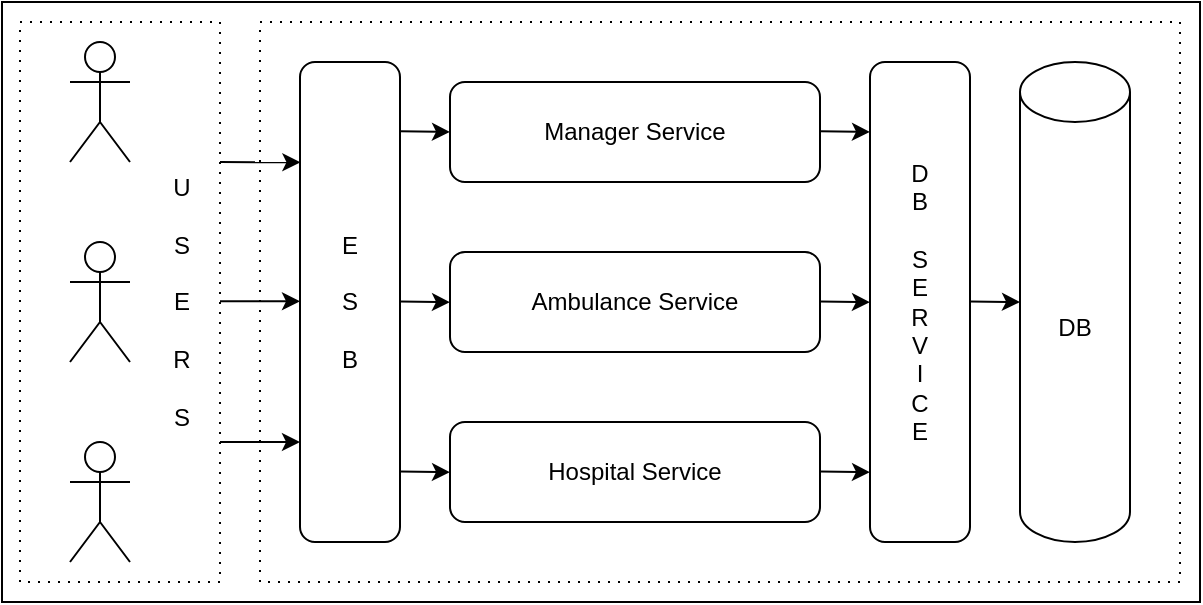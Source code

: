 <mxfile version="24.7.17">
  <diagram name="Page-1" id="W3Pq9oCoq-ung5AiQryR">
    <mxGraphModel dx="506" dy="736" grid="1" gridSize="10" guides="1" tooltips="1" connect="1" arrows="1" fold="1" page="1" pageScale="1" pageWidth="827" pageHeight="1169" math="0" shadow="0">
      <root>
        <mxCell id="0" />
        <mxCell id="1" parent="0" />
        <mxCell id="7Sg2WTt5vQtRUIYprk8C-36" value="" style="rounded=0;whiteSpace=wrap;html=1;" vertex="1" parent="1">
          <mxGeometry x="111" y="70" width="599" height="300" as="geometry" />
        </mxCell>
        <mxCell id="7Sg2WTt5vQtRUIYprk8C-17" value="" style="rounded=0;whiteSpace=wrap;html=1;dashed=1;dashPattern=1 4;" vertex="1" parent="1">
          <mxGeometry x="120" y="80" width="100" height="280" as="geometry" />
        </mxCell>
        <mxCell id="7Sg2WTt5vQtRUIYprk8C-14" value="" style="shape=umlActor;verticalLabelPosition=bottom;verticalAlign=top;html=1;" vertex="1" parent="1">
          <mxGeometry x="145" y="190" width="30" height="60" as="geometry" />
        </mxCell>
        <mxCell id="7Sg2WTt5vQtRUIYprk8C-15" value="" style="shape=umlActor;verticalLabelPosition=bottom;verticalAlign=top;html=1;" vertex="1" parent="1">
          <mxGeometry x="145" y="90" width="30" height="60" as="geometry" />
        </mxCell>
        <mxCell id="7Sg2WTt5vQtRUIYprk8C-16" value="" style="shape=umlActor;verticalLabelPosition=bottom;verticalAlign=top;html=1;" vertex="1" parent="1">
          <mxGeometry x="145" y="290" width="30" height="60" as="geometry" />
        </mxCell>
        <mxCell id="7Sg2WTt5vQtRUIYprk8C-19" value="U&lt;div&gt;&lt;br&gt;&lt;div&gt;S&lt;/div&gt;&lt;div&gt;&lt;br&gt;&lt;/div&gt;&lt;div&gt;E&lt;/div&gt;&lt;div&gt;&lt;br&gt;&lt;/div&gt;&lt;div&gt;R&lt;/div&gt;&lt;div&gt;&lt;br&gt;&lt;/div&gt;&lt;div&gt;S&lt;/div&gt;&lt;/div&gt;" style="text;html=1;align=center;verticalAlign=middle;whiteSpace=wrap;rounded=0;" vertex="1" parent="1">
          <mxGeometry x="171" y="170" width="60" height="100" as="geometry" />
        </mxCell>
        <mxCell id="7Sg2WTt5vQtRUIYprk8C-21" value="" style="rounded=0;whiteSpace=wrap;html=1;dashed=1;dashPattern=1 4;" vertex="1" parent="1">
          <mxGeometry x="240" y="80" width="460" height="280" as="geometry" />
        </mxCell>
        <mxCell id="7Sg2WTt5vQtRUIYprk8C-22" value="E&lt;div&gt;&lt;br&gt;&lt;/div&gt;&lt;div&gt;S&lt;/div&gt;&lt;div&gt;&lt;br&gt;&lt;/div&gt;&lt;div&gt;B&lt;/div&gt;" style="rounded=1;whiteSpace=wrap;html=1;" vertex="1" parent="1">
          <mxGeometry x="260" y="100" width="50" height="240" as="geometry" />
        </mxCell>
        <mxCell id="7Sg2WTt5vQtRUIYprk8C-23" value="" style="endArrow=classic;html=1;rounded=0;entryX=0.004;entryY=0.209;entryDx=0;entryDy=0;entryPerimeter=0;" edge="1" parent="1" target="7Sg2WTt5vQtRUIYprk8C-22">
          <mxGeometry width="50" height="50" relative="1" as="geometry">
            <mxPoint x="220" y="150" as="sourcePoint" />
            <mxPoint x="270" y="100" as="targetPoint" />
          </mxGeometry>
        </mxCell>
        <mxCell id="7Sg2WTt5vQtRUIYprk8C-24" value="" style="endArrow=classic;html=1;rounded=0;entryX=0.004;entryY=0.209;entryDx=0;entryDy=0;entryPerimeter=0;" edge="1" parent="1">
          <mxGeometry width="50" height="50" relative="1" as="geometry">
            <mxPoint x="220" y="290" as="sourcePoint" />
            <mxPoint x="260" y="290" as="targetPoint" />
          </mxGeometry>
        </mxCell>
        <mxCell id="7Sg2WTt5vQtRUIYprk8C-25" value="" style="endArrow=classic;html=1;rounded=0;entryX=0.004;entryY=0.209;entryDx=0;entryDy=0;entryPerimeter=0;" edge="1" parent="1">
          <mxGeometry width="50" height="50" relative="1" as="geometry">
            <mxPoint x="220" y="219.66" as="sourcePoint" />
            <mxPoint x="260" y="219.66" as="targetPoint" />
          </mxGeometry>
        </mxCell>
        <mxCell id="7Sg2WTt5vQtRUIYprk8C-26" value="Manager Service" style="rounded=1;whiteSpace=wrap;html=1;" vertex="1" parent="1">
          <mxGeometry x="335" y="110" width="185" height="50" as="geometry" />
        </mxCell>
        <mxCell id="7Sg2WTt5vQtRUIYprk8C-27" value="Ambulance Service" style="rounded=1;whiteSpace=wrap;html=1;" vertex="1" parent="1">
          <mxGeometry x="335" y="195" width="185" height="50" as="geometry" />
        </mxCell>
        <mxCell id="7Sg2WTt5vQtRUIYprk8C-28" value="Hospital Service" style="rounded=1;whiteSpace=wrap;html=1;" vertex="1" parent="1">
          <mxGeometry x="335" y="280" width="185" height="50" as="geometry" />
        </mxCell>
        <mxCell id="7Sg2WTt5vQtRUIYprk8C-29" value="D&lt;div&gt;B&lt;br&gt;&lt;div&gt;&lt;br&gt;&lt;/div&gt;&lt;div&gt;S&lt;/div&gt;&lt;div&gt;E&lt;/div&gt;&lt;div&gt;R&lt;/div&gt;&lt;div&gt;V&lt;/div&gt;&lt;div&gt;I&lt;/div&gt;&lt;div&gt;C&lt;/div&gt;&lt;div&gt;E&lt;/div&gt;&lt;/div&gt;" style="rounded=1;whiteSpace=wrap;html=1;" vertex="1" parent="1">
          <mxGeometry x="545" y="100" width="50" height="240" as="geometry" />
        </mxCell>
        <mxCell id="7Sg2WTt5vQtRUIYprk8C-30" value="" style="endArrow=classic;html=1;rounded=0;entryX=0;entryY=0.5;entryDx=0;entryDy=0;" edge="1" parent="1" target="7Sg2WTt5vQtRUIYprk8C-26">
          <mxGeometry width="50" height="50" relative="1" as="geometry">
            <mxPoint x="310" y="134.66" as="sourcePoint" />
            <mxPoint x="350" y="134.66" as="targetPoint" />
          </mxGeometry>
        </mxCell>
        <mxCell id="7Sg2WTt5vQtRUIYprk8C-31" value="" style="endArrow=classic;html=1;rounded=0;entryX=0;entryY=0.5;entryDx=0;entryDy=0;" edge="1" parent="1">
          <mxGeometry width="50" height="50" relative="1" as="geometry">
            <mxPoint x="310" y="219.76" as="sourcePoint" />
            <mxPoint x="335" y="220.1" as="targetPoint" />
          </mxGeometry>
        </mxCell>
        <mxCell id="7Sg2WTt5vQtRUIYprk8C-32" value="" style="endArrow=classic;html=1;rounded=0;entryX=0;entryY=0.5;entryDx=0;entryDy=0;" edge="1" parent="1">
          <mxGeometry width="50" height="50" relative="1" as="geometry">
            <mxPoint x="310" y="304.76" as="sourcePoint" />
            <mxPoint x="335" y="305.1" as="targetPoint" />
          </mxGeometry>
        </mxCell>
        <mxCell id="7Sg2WTt5vQtRUIYprk8C-33" value="" style="endArrow=classic;html=1;rounded=0;entryX=0;entryY=0.5;entryDx=0;entryDy=0;" edge="1" parent="1">
          <mxGeometry width="50" height="50" relative="1" as="geometry">
            <mxPoint x="520" y="304.76" as="sourcePoint" />
            <mxPoint x="545" y="305.1" as="targetPoint" />
          </mxGeometry>
        </mxCell>
        <mxCell id="7Sg2WTt5vQtRUIYprk8C-34" value="" style="endArrow=classic;html=1;rounded=0;entryX=0;entryY=0.5;entryDx=0;entryDy=0;" edge="1" parent="1">
          <mxGeometry width="50" height="50" relative="1" as="geometry">
            <mxPoint x="520" y="219.76" as="sourcePoint" />
            <mxPoint x="545" y="220.1" as="targetPoint" />
          </mxGeometry>
        </mxCell>
        <mxCell id="7Sg2WTt5vQtRUIYprk8C-35" value="" style="endArrow=classic;html=1;rounded=0;entryX=0;entryY=0.5;entryDx=0;entryDy=0;" edge="1" parent="1">
          <mxGeometry width="50" height="50" relative="1" as="geometry">
            <mxPoint x="520" y="134.66" as="sourcePoint" />
            <mxPoint x="545" y="135" as="targetPoint" />
          </mxGeometry>
        </mxCell>
        <mxCell id="7Sg2WTt5vQtRUIYprk8C-38" value="" style="endArrow=classic;html=1;rounded=0;entryX=0;entryY=0.5;entryDx=0;entryDy=0;" edge="1" parent="1">
          <mxGeometry width="50" height="50" relative="1" as="geometry">
            <mxPoint x="595" y="219.71" as="sourcePoint" />
            <mxPoint x="620" y="220.05" as="targetPoint" />
          </mxGeometry>
        </mxCell>
        <mxCell id="7Sg2WTt5vQtRUIYprk8C-39" value="DB" style="shape=cylinder3;whiteSpace=wrap;html=1;boundedLbl=1;backgroundOutline=1;size=15;" vertex="1" parent="1">
          <mxGeometry x="620" y="100" width="55" height="240" as="geometry" />
        </mxCell>
      </root>
    </mxGraphModel>
  </diagram>
</mxfile>
